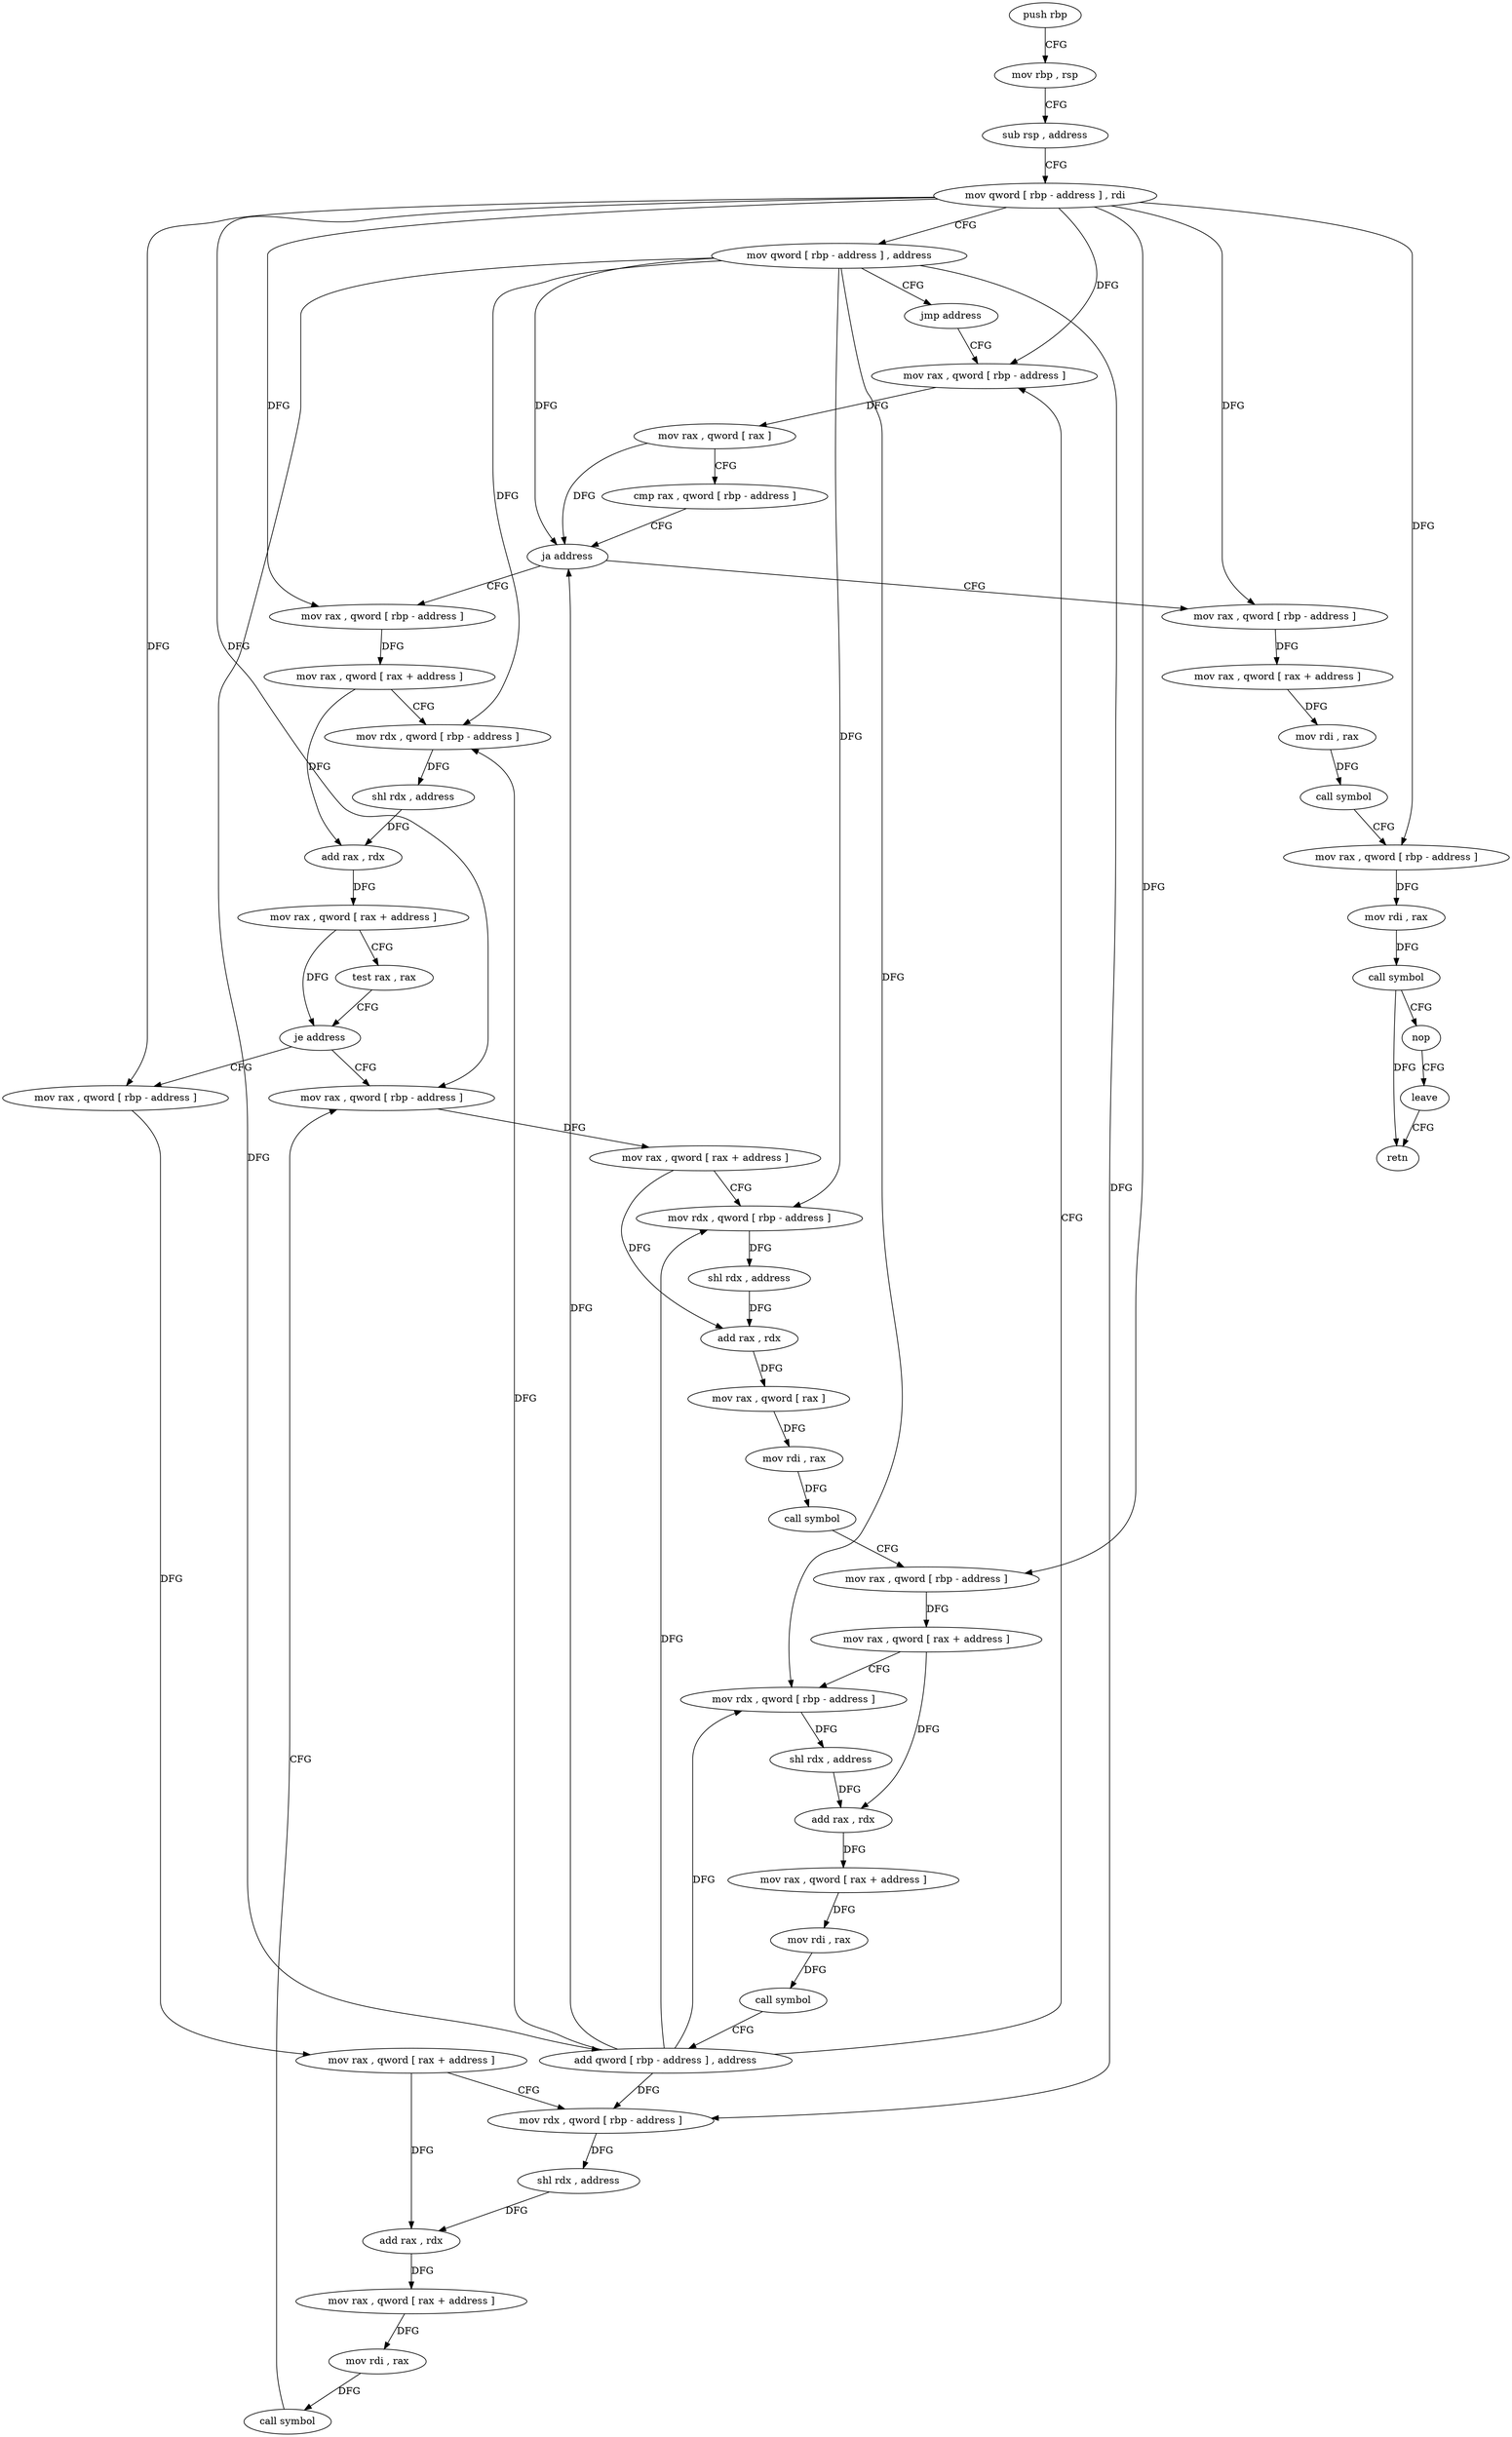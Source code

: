 digraph "func" {
"184454" [label = "push rbp" ]
"184455" [label = "mov rbp , rsp" ]
"184458" [label = "sub rsp , address" ]
"184462" [label = "mov qword [ rbp - address ] , rdi" ]
"184466" [label = "mov qword [ rbp - address ] , address" ]
"184474" [label = "jmp address" ]
"184601" [label = "mov rax , qword [ rbp - address ]" ]
"184605" [label = "mov rax , qword [ rax ]" ]
"184608" [label = "cmp rax , qword [ rbp - address ]" ]
"184612" [label = "ja address" ]
"184476" [label = "mov rax , qword [ rbp - address ]" ]
"184618" [label = "mov rax , qword [ rbp - address ]" ]
"184480" [label = "mov rax , qword [ rax + address ]" ]
"184484" [label = "mov rdx , qword [ rbp - address ]" ]
"184488" [label = "shl rdx , address" ]
"184492" [label = "add rax , rdx" ]
"184495" [label = "mov rax , qword [ rax + address ]" ]
"184499" [label = "test rax , rax" ]
"184502" [label = "je address" ]
"184535" [label = "mov rax , qword [ rbp - address ]" ]
"184504" [label = "mov rax , qword [ rbp - address ]" ]
"184622" [label = "mov rax , qword [ rax + address ]" ]
"184626" [label = "mov rdi , rax" ]
"184629" [label = "call symbol" ]
"184634" [label = "mov rax , qword [ rbp - address ]" ]
"184638" [label = "mov rdi , rax" ]
"184641" [label = "call symbol" ]
"184646" [label = "nop" ]
"184647" [label = "leave" ]
"184648" [label = "retn" ]
"184539" [label = "mov rax , qword [ rax + address ]" ]
"184543" [label = "mov rdx , qword [ rbp - address ]" ]
"184547" [label = "shl rdx , address" ]
"184551" [label = "add rax , rdx" ]
"184554" [label = "mov rax , qword [ rax ]" ]
"184557" [label = "mov rdi , rax" ]
"184560" [label = "call symbol" ]
"184565" [label = "mov rax , qword [ rbp - address ]" ]
"184569" [label = "mov rax , qword [ rax + address ]" ]
"184573" [label = "mov rdx , qword [ rbp - address ]" ]
"184577" [label = "shl rdx , address" ]
"184581" [label = "add rax , rdx" ]
"184584" [label = "mov rax , qword [ rax + address ]" ]
"184588" [label = "mov rdi , rax" ]
"184591" [label = "call symbol" ]
"184596" [label = "add qword [ rbp - address ] , address" ]
"184508" [label = "mov rax , qword [ rax + address ]" ]
"184512" [label = "mov rdx , qword [ rbp - address ]" ]
"184516" [label = "shl rdx , address" ]
"184520" [label = "add rax , rdx" ]
"184523" [label = "mov rax , qword [ rax + address ]" ]
"184527" [label = "mov rdi , rax" ]
"184530" [label = "call symbol" ]
"184454" -> "184455" [ label = "CFG" ]
"184455" -> "184458" [ label = "CFG" ]
"184458" -> "184462" [ label = "CFG" ]
"184462" -> "184466" [ label = "CFG" ]
"184462" -> "184601" [ label = "DFG" ]
"184462" -> "184476" [ label = "DFG" ]
"184462" -> "184618" [ label = "DFG" ]
"184462" -> "184634" [ label = "DFG" ]
"184462" -> "184535" [ label = "DFG" ]
"184462" -> "184565" [ label = "DFG" ]
"184462" -> "184504" [ label = "DFG" ]
"184466" -> "184474" [ label = "CFG" ]
"184466" -> "184612" [ label = "DFG" ]
"184466" -> "184484" [ label = "DFG" ]
"184466" -> "184543" [ label = "DFG" ]
"184466" -> "184573" [ label = "DFG" ]
"184466" -> "184596" [ label = "DFG" ]
"184466" -> "184512" [ label = "DFG" ]
"184474" -> "184601" [ label = "CFG" ]
"184601" -> "184605" [ label = "DFG" ]
"184605" -> "184608" [ label = "CFG" ]
"184605" -> "184612" [ label = "DFG" ]
"184608" -> "184612" [ label = "CFG" ]
"184612" -> "184476" [ label = "CFG" ]
"184612" -> "184618" [ label = "CFG" ]
"184476" -> "184480" [ label = "DFG" ]
"184618" -> "184622" [ label = "DFG" ]
"184480" -> "184484" [ label = "CFG" ]
"184480" -> "184492" [ label = "DFG" ]
"184484" -> "184488" [ label = "DFG" ]
"184488" -> "184492" [ label = "DFG" ]
"184492" -> "184495" [ label = "DFG" ]
"184495" -> "184499" [ label = "CFG" ]
"184495" -> "184502" [ label = "DFG" ]
"184499" -> "184502" [ label = "CFG" ]
"184502" -> "184535" [ label = "CFG" ]
"184502" -> "184504" [ label = "CFG" ]
"184535" -> "184539" [ label = "DFG" ]
"184504" -> "184508" [ label = "DFG" ]
"184622" -> "184626" [ label = "DFG" ]
"184626" -> "184629" [ label = "DFG" ]
"184629" -> "184634" [ label = "CFG" ]
"184634" -> "184638" [ label = "DFG" ]
"184638" -> "184641" [ label = "DFG" ]
"184641" -> "184646" [ label = "CFG" ]
"184641" -> "184648" [ label = "DFG" ]
"184646" -> "184647" [ label = "CFG" ]
"184647" -> "184648" [ label = "CFG" ]
"184539" -> "184543" [ label = "CFG" ]
"184539" -> "184551" [ label = "DFG" ]
"184543" -> "184547" [ label = "DFG" ]
"184547" -> "184551" [ label = "DFG" ]
"184551" -> "184554" [ label = "DFG" ]
"184554" -> "184557" [ label = "DFG" ]
"184557" -> "184560" [ label = "DFG" ]
"184560" -> "184565" [ label = "CFG" ]
"184565" -> "184569" [ label = "DFG" ]
"184569" -> "184573" [ label = "CFG" ]
"184569" -> "184581" [ label = "DFG" ]
"184573" -> "184577" [ label = "DFG" ]
"184577" -> "184581" [ label = "DFG" ]
"184581" -> "184584" [ label = "DFG" ]
"184584" -> "184588" [ label = "DFG" ]
"184588" -> "184591" [ label = "DFG" ]
"184591" -> "184596" [ label = "CFG" ]
"184596" -> "184601" [ label = "CFG" ]
"184596" -> "184612" [ label = "DFG" ]
"184596" -> "184484" [ label = "DFG" ]
"184596" -> "184543" [ label = "DFG" ]
"184596" -> "184573" [ label = "DFG" ]
"184596" -> "184512" [ label = "DFG" ]
"184508" -> "184512" [ label = "CFG" ]
"184508" -> "184520" [ label = "DFG" ]
"184512" -> "184516" [ label = "DFG" ]
"184516" -> "184520" [ label = "DFG" ]
"184520" -> "184523" [ label = "DFG" ]
"184523" -> "184527" [ label = "DFG" ]
"184527" -> "184530" [ label = "DFG" ]
"184530" -> "184535" [ label = "CFG" ]
}
